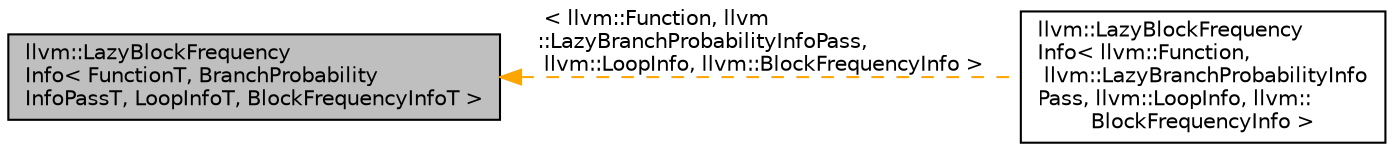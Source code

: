 digraph "llvm::LazyBlockFrequencyInfo&lt; FunctionT, BranchProbabilityInfoPassT, LoopInfoT, BlockFrequencyInfoT &gt;"
{
 // LATEX_PDF_SIZE
  bgcolor="transparent";
  edge [fontname="Helvetica",fontsize="10",labelfontname="Helvetica",labelfontsize="10"];
  node [fontname="Helvetica",fontsize="10",shape=record];
  rankdir="LR";
  Node1 [label="llvm::LazyBlockFrequency\lInfo\< FunctionT, BranchProbability\lInfoPassT, LoopInfoT, BlockFrequencyInfoT \>",height=0.2,width=0.4,color="black", fillcolor="grey75", style="filled", fontcolor="black",tooltip="Wraps a BFI to allow lazy computation of the block frequencies."];
  Node1 -> Node2 [dir="back",color="orange",fontsize="10",style="dashed",label=" \< llvm::Function, llvm\l::LazyBranchProbabilityInfoPass,\l llvm::LoopInfo, llvm::BlockFrequencyInfo \>" ,fontname="Helvetica"];
  Node2 [label="llvm::LazyBlockFrequency\lInfo\< llvm::Function,\l llvm::LazyBranchProbabilityInfo\lPass, llvm::LoopInfo, llvm::\lBlockFrequencyInfo \>",height=0.2,width=0.4,color="black",URL="$classllvm_1_1LazyBlockFrequencyInfo.html",tooltip=" "];
}
